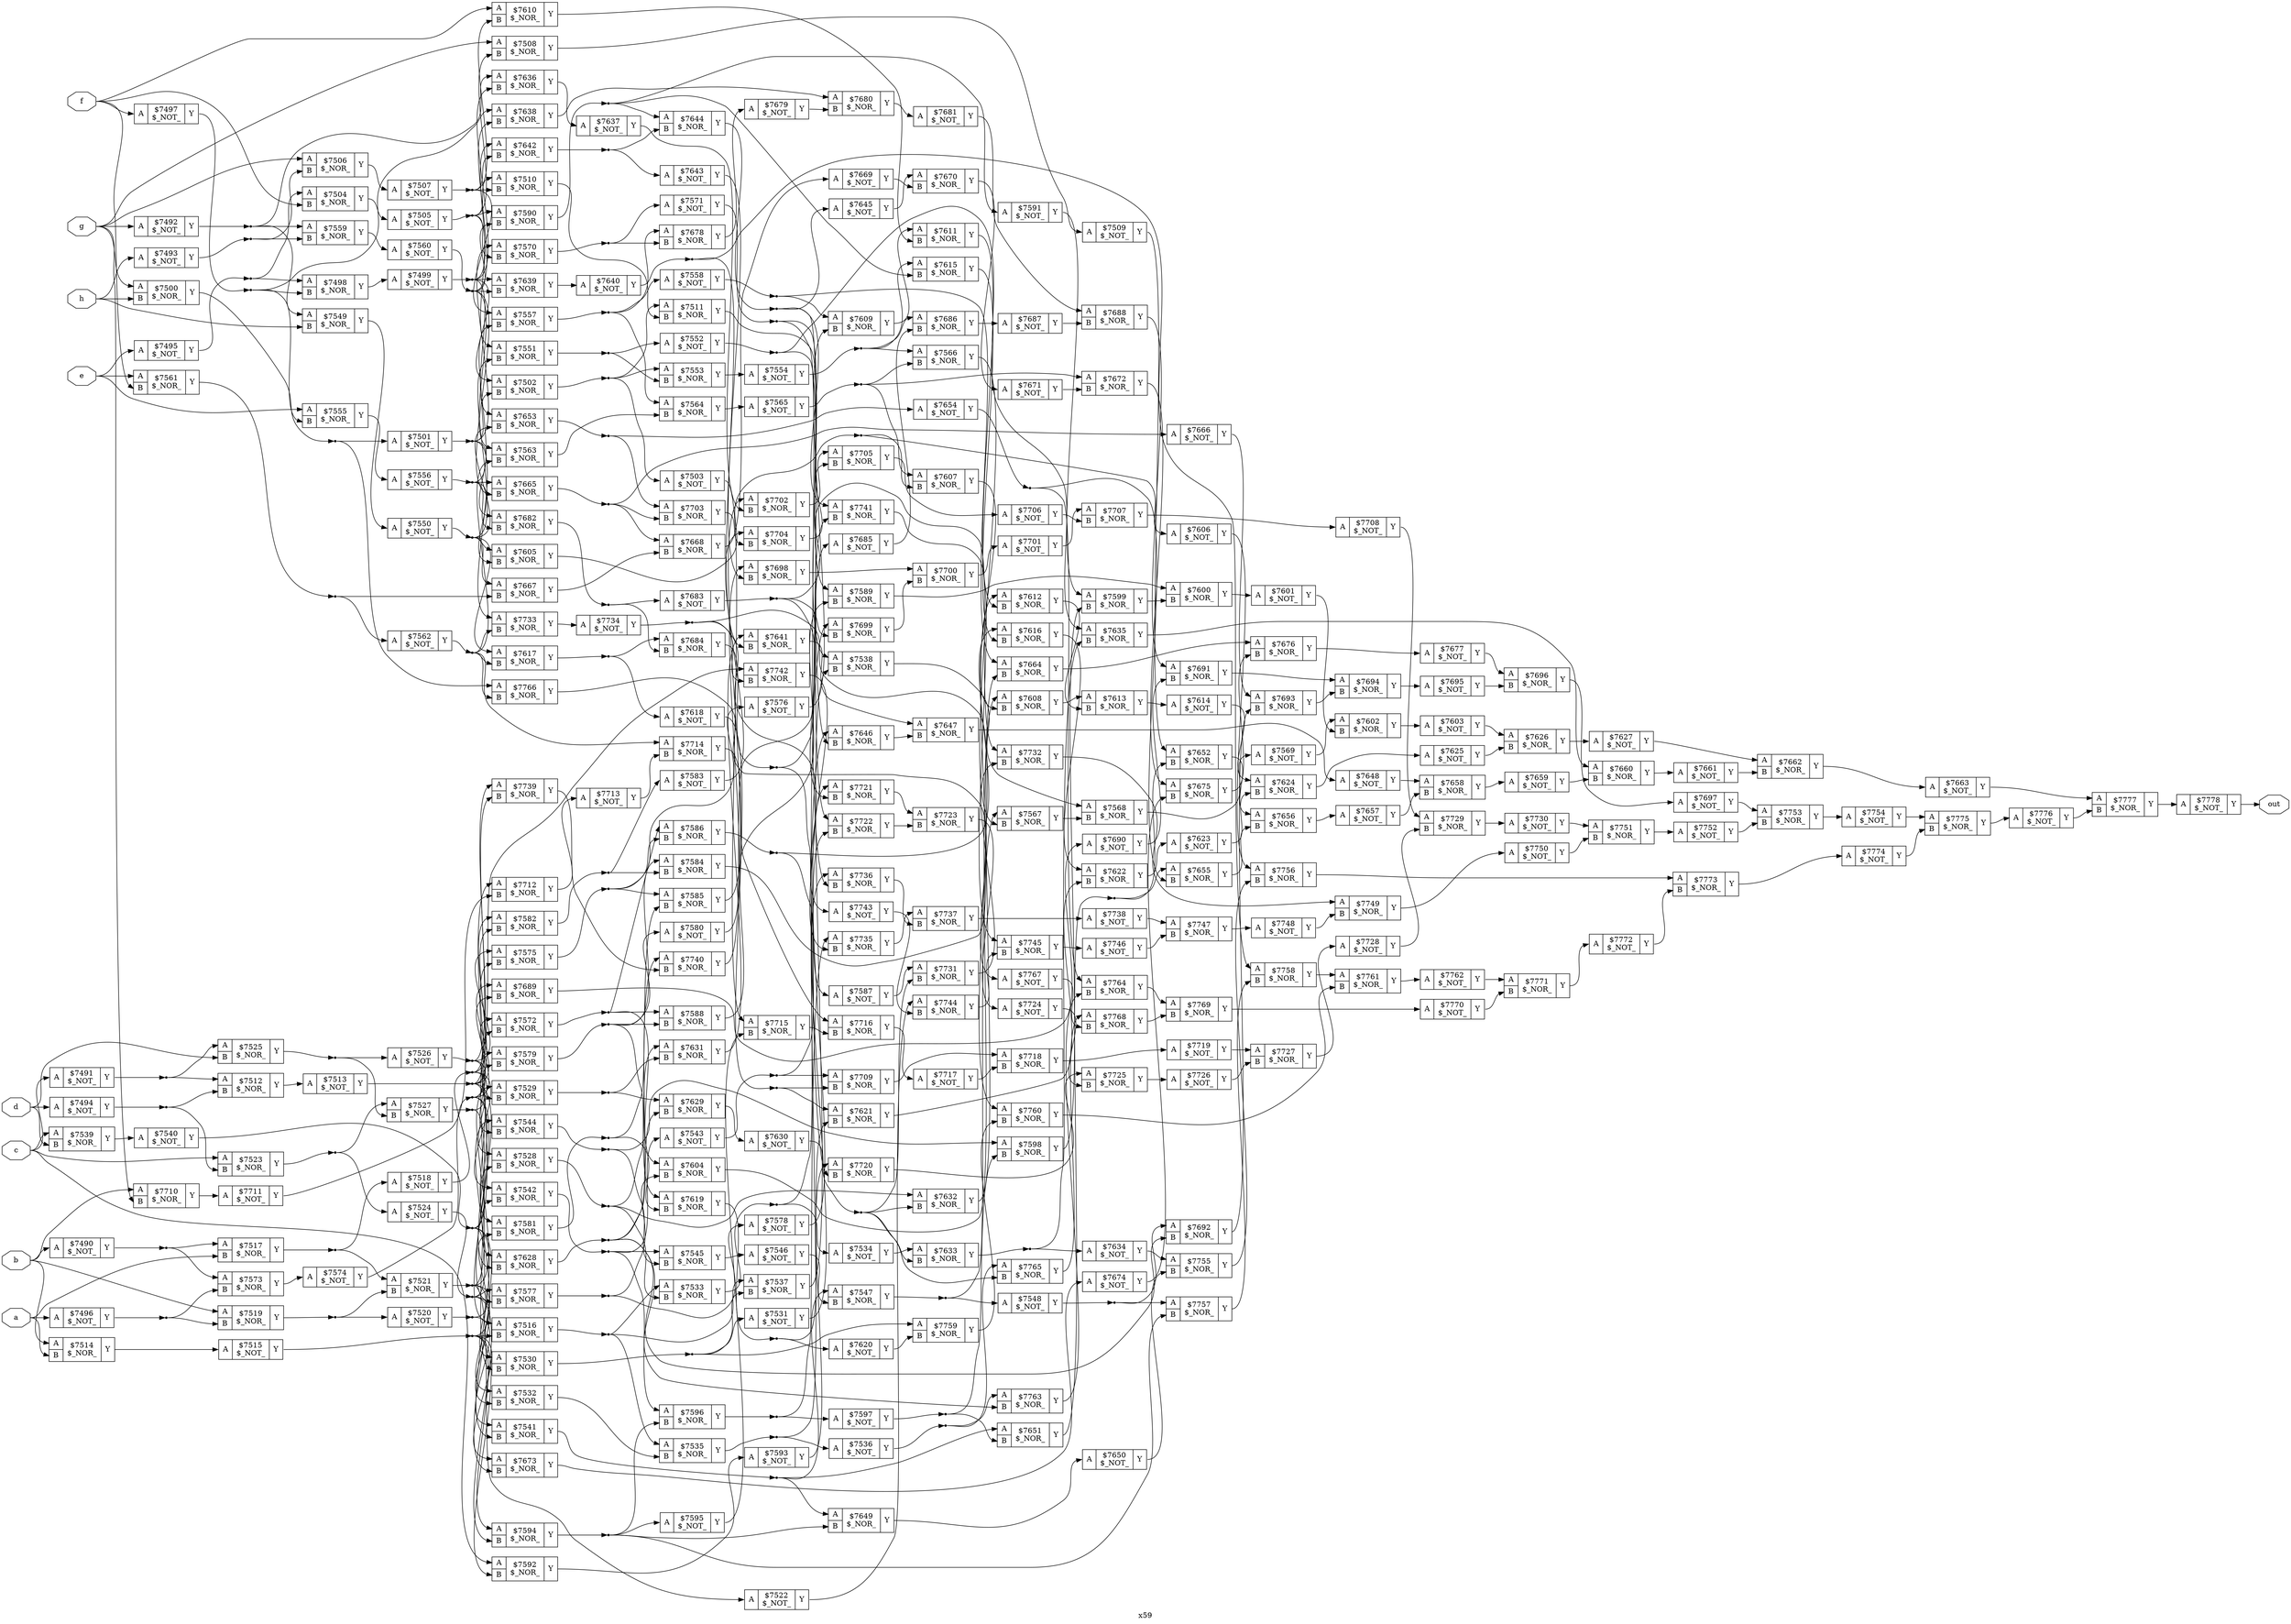 digraph "x59" {
label="x59";
rankdir="LR";
remincross=true;
n289 [ shape=octagon, label="a", color="black", fontcolor="black" ];
n290 [ shape=octagon, label="b", color="black", fontcolor="black" ];
n291 [ shape=octagon, label="c", color="black", fontcolor="black" ];
n292 [ shape=octagon, label="d", color="black", fontcolor="black" ];
n293 [ shape=octagon, label="e", color="black", fontcolor="black" ];
n294 [ shape=octagon, label="f", color="black", fontcolor="black" ];
n295 [ shape=octagon, label="g", color="black", fontcolor="black" ];
n296 [ shape=octagon, label="h", color="black", fontcolor="black" ];
n297 [ shape=octagon, label="out", color="black", fontcolor="black" ];
c300 [ shape=record, label="{{<p298> A}|$7490\n$_NOT_|{<p299> Y}}" ];
c301 [ shape=record, label="{{<p298> A}|$7491\n$_NOT_|{<p299> Y}}" ];
c302 [ shape=record, label="{{<p298> A}|$7492\n$_NOT_|{<p299> Y}}" ];
c303 [ shape=record, label="{{<p298> A}|$7493\n$_NOT_|{<p299> Y}}" ];
c304 [ shape=record, label="{{<p298> A}|$7494\n$_NOT_|{<p299> Y}}" ];
c305 [ shape=record, label="{{<p298> A}|$7495\n$_NOT_|{<p299> Y}}" ];
c306 [ shape=record, label="{{<p298> A}|$7496\n$_NOT_|{<p299> Y}}" ];
c307 [ shape=record, label="{{<p298> A}|$7497\n$_NOT_|{<p299> Y}}" ];
c309 [ shape=record, label="{{<p298> A|<p308> B}|$7498\n$_NOR_|{<p299> Y}}" ];
c310 [ shape=record, label="{{<p298> A}|$7499\n$_NOT_|{<p299> Y}}" ];
c311 [ shape=record, label="{{<p298> A|<p308> B}|$7500\n$_NOR_|{<p299> Y}}" ];
c312 [ shape=record, label="{{<p298> A}|$7501\n$_NOT_|{<p299> Y}}" ];
c313 [ shape=record, label="{{<p298> A|<p308> B}|$7502\n$_NOR_|{<p299> Y}}" ];
c314 [ shape=record, label="{{<p298> A}|$7503\n$_NOT_|{<p299> Y}}" ];
c315 [ shape=record, label="{{<p298> A|<p308> B}|$7504\n$_NOR_|{<p299> Y}}" ];
c316 [ shape=record, label="{{<p298> A}|$7505\n$_NOT_|{<p299> Y}}" ];
c317 [ shape=record, label="{{<p298> A|<p308> B}|$7506\n$_NOR_|{<p299> Y}}" ];
c318 [ shape=record, label="{{<p298> A}|$7507\n$_NOT_|{<p299> Y}}" ];
c319 [ shape=record, label="{{<p298> A|<p308> B}|$7508\n$_NOR_|{<p299> Y}}" ];
c320 [ shape=record, label="{{<p298> A}|$7509\n$_NOT_|{<p299> Y}}" ];
c321 [ shape=record, label="{{<p298> A|<p308> B}|$7510\n$_NOR_|{<p299> Y}}" ];
c322 [ shape=record, label="{{<p298> A|<p308> B}|$7511\n$_NOR_|{<p299> Y}}" ];
c323 [ shape=record, label="{{<p298> A|<p308> B}|$7512\n$_NOR_|{<p299> Y}}" ];
c324 [ shape=record, label="{{<p298> A}|$7513\n$_NOT_|{<p299> Y}}" ];
c325 [ shape=record, label="{{<p298> A|<p308> B}|$7514\n$_NOR_|{<p299> Y}}" ];
c326 [ shape=record, label="{{<p298> A}|$7515\n$_NOT_|{<p299> Y}}" ];
c327 [ shape=record, label="{{<p298> A|<p308> B}|$7516\n$_NOR_|{<p299> Y}}" ];
c328 [ shape=record, label="{{<p298> A|<p308> B}|$7517\n$_NOR_|{<p299> Y}}" ];
c329 [ shape=record, label="{{<p298> A}|$7518\n$_NOT_|{<p299> Y}}" ];
c330 [ shape=record, label="{{<p298> A|<p308> B}|$7519\n$_NOR_|{<p299> Y}}" ];
c331 [ shape=record, label="{{<p298> A}|$7520\n$_NOT_|{<p299> Y}}" ];
c332 [ shape=record, label="{{<p298> A|<p308> B}|$7521\n$_NOR_|{<p299> Y}}" ];
c333 [ shape=record, label="{{<p298> A}|$7522\n$_NOT_|{<p299> Y}}" ];
c334 [ shape=record, label="{{<p298> A|<p308> B}|$7523\n$_NOR_|{<p299> Y}}" ];
c335 [ shape=record, label="{{<p298> A}|$7524\n$_NOT_|{<p299> Y}}" ];
c336 [ shape=record, label="{{<p298> A|<p308> B}|$7525\n$_NOR_|{<p299> Y}}" ];
c337 [ shape=record, label="{{<p298> A}|$7526\n$_NOT_|{<p299> Y}}" ];
c338 [ shape=record, label="{{<p298> A|<p308> B}|$7527\n$_NOR_|{<p299> Y}}" ];
c339 [ shape=record, label="{{<p298> A|<p308> B}|$7528\n$_NOR_|{<p299> Y}}" ];
c340 [ shape=record, label="{{<p298> A|<p308> B}|$7529\n$_NOR_|{<p299> Y}}" ];
c341 [ shape=record, label="{{<p298> A|<p308> B}|$7530\n$_NOR_|{<p299> Y}}" ];
c342 [ shape=record, label="{{<p298> A}|$7531\n$_NOT_|{<p299> Y}}" ];
c343 [ shape=record, label="{{<p298> A|<p308> B}|$7532\n$_NOR_|{<p299> Y}}" ];
c344 [ shape=record, label="{{<p298> A|<p308> B}|$7533\n$_NOR_|{<p299> Y}}" ];
c345 [ shape=record, label="{{<p298> A}|$7534\n$_NOT_|{<p299> Y}}" ];
c346 [ shape=record, label="{{<p298> A|<p308> B}|$7535\n$_NOR_|{<p299> Y}}" ];
c347 [ shape=record, label="{{<p298> A}|$7536\n$_NOT_|{<p299> Y}}" ];
c348 [ shape=record, label="{{<p298> A|<p308> B}|$7537\n$_NOR_|{<p299> Y}}" ];
c349 [ shape=record, label="{{<p298> A|<p308> B}|$7538\n$_NOR_|{<p299> Y}}" ];
c350 [ shape=record, label="{{<p298> A|<p308> B}|$7539\n$_NOR_|{<p299> Y}}" ];
c351 [ shape=record, label="{{<p298> A}|$7540\n$_NOT_|{<p299> Y}}" ];
c352 [ shape=record, label="{{<p298> A|<p308> B}|$7541\n$_NOR_|{<p299> Y}}" ];
c353 [ shape=record, label="{{<p298> A|<p308> B}|$7542\n$_NOR_|{<p299> Y}}" ];
c354 [ shape=record, label="{{<p298> A}|$7543\n$_NOT_|{<p299> Y}}" ];
c355 [ shape=record, label="{{<p298> A|<p308> B}|$7544\n$_NOR_|{<p299> Y}}" ];
c356 [ shape=record, label="{{<p298> A|<p308> B}|$7545\n$_NOR_|{<p299> Y}}" ];
c357 [ shape=record, label="{{<p298> A}|$7546\n$_NOT_|{<p299> Y}}" ];
c358 [ shape=record, label="{{<p298> A|<p308> B}|$7547\n$_NOR_|{<p299> Y}}" ];
c359 [ shape=record, label="{{<p298> A}|$7548\n$_NOT_|{<p299> Y}}" ];
c360 [ shape=record, label="{{<p298> A|<p308> B}|$7549\n$_NOR_|{<p299> Y}}" ];
c361 [ shape=record, label="{{<p298> A}|$7550\n$_NOT_|{<p299> Y}}" ];
c362 [ shape=record, label="{{<p298> A|<p308> B}|$7551\n$_NOR_|{<p299> Y}}" ];
c363 [ shape=record, label="{{<p298> A}|$7552\n$_NOT_|{<p299> Y}}" ];
c364 [ shape=record, label="{{<p298> A|<p308> B}|$7553\n$_NOR_|{<p299> Y}}" ];
c365 [ shape=record, label="{{<p298> A}|$7554\n$_NOT_|{<p299> Y}}" ];
c366 [ shape=record, label="{{<p298> A|<p308> B}|$7555\n$_NOR_|{<p299> Y}}" ];
c367 [ shape=record, label="{{<p298> A}|$7556\n$_NOT_|{<p299> Y}}" ];
c368 [ shape=record, label="{{<p298> A|<p308> B}|$7557\n$_NOR_|{<p299> Y}}" ];
c369 [ shape=record, label="{{<p298> A}|$7558\n$_NOT_|{<p299> Y}}" ];
c370 [ shape=record, label="{{<p298> A|<p308> B}|$7559\n$_NOR_|{<p299> Y}}" ];
c371 [ shape=record, label="{{<p298> A}|$7560\n$_NOT_|{<p299> Y}}" ];
c372 [ shape=record, label="{{<p298> A|<p308> B}|$7561\n$_NOR_|{<p299> Y}}" ];
c373 [ shape=record, label="{{<p298> A}|$7562\n$_NOT_|{<p299> Y}}" ];
c374 [ shape=record, label="{{<p298> A|<p308> B}|$7563\n$_NOR_|{<p299> Y}}" ];
c375 [ shape=record, label="{{<p298> A|<p308> B}|$7564\n$_NOR_|{<p299> Y}}" ];
c376 [ shape=record, label="{{<p298> A}|$7565\n$_NOT_|{<p299> Y}}" ];
c377 [ shape=record, label="{{<p298> A|<p308> B}|$7566\n$_NOR_|{<p299> Y}}" ];
c378 [ shape=record, label="{{<p298> A|<p308> B}|$7567\n$_NOR_|{<p299> Y}}" ];
c379 [ shape=record, label="{{<p298> A|<p308> B}|$7568\n$_NOR_|{<p299> Y}}" ];
c380 [ shape=record, label="{{<p298> A}|$7569\n$_NOT_|{<p299> Y}}" ];
c381 [ shape=record, label="{{<p298> A|<p308> B}|$7570\n$_NOR_|{<p299> Y}}" ];
c382 [ shape=record, label="{{<p298> A}|$7571\n$_NOT_|{<p299> Y}}" ];
c383 [ shape=record, label="{{<p298> A|<p308> B}|$7572\n$_NOR_|{<p299> Y}}" ];
c384 [ shape=record, label="{{<p298> A|<p308> B}|$7573\n$_NOR_|{<p299> Y}}" ];
c385 [ shape=record, label="{{<p298> A}|$7574\n$_NOT_|{<p299> Y}}" ];
c386 [ shape=record, label="{{<p298> A|<p308> B}|$7575\n$_NOR_|{<p299> Y}}" ];
c387 [ shape=record, label="{{<p298> A}|$7576\n$_NOT_|{<p299> Y}}" ];
c388 [ shape=record, label="{{<p298> A|<p308> B}|$7577\n$_NOR_|{<p299> Y}}" ];
c389 [ shape=record, label="{{<p298> A}|$7578\n$_NOT_|{<p299> Y}}" ];
c390 [ shape=record, label="{{<p298> A|<p308> B}|$7579\n$_NOR_|{<p299> Y}}" ];
c391 [ shape=record, label="{{<p298> A}|$7580\n$_NOT_|{<p299> Y}}" ];
c392 [ shape=record, label="{{<p298> A|<p308> B}|$7581\n$_NOR_|{<p299> Y}}" ];
c393 [ shape=record, label="{{<p298> A|<p308> B}|$7582\n$_NOR_|{<p299> Y}}" ];
c394 [ shape=record, label="{{<p298> A}|$7583\n$_NOT_|{<p299> Y}}" ];
c395 [ shape=record, label="{{<p298> A|<p308> B}|$7584\n$_NOR_|{<p299> Y}}" ];
c396 [ shape=record, label="{{<p298> A|<p308> B}|$7585\n$_NOR_|{<p299> Y}}" ];
c397 [ shape=record, label="{{<p298> A|<p308> B}|$7586\n$_NOR_|{<p299> Y}}" ];
c398 [ shape=record, label="{{<p298> A}|$7587\n$_NOT_|{<p299> Y}}" ];
c399 [ shape=record, label="{{<p298> A|<p308> B}|$7588\n$_NOR_|{<p299> Y}}" ];
c400 [ shape=record, label="{{<p298> A|<p308> B}|$7589\n$_NOR_|{<p299> Y}}" ];
c401 [ shape=record, label="{{<p298> A|<p308> B}|$7590\n$_NOR_|{<p299> Y}}" ];
c402 [ shape=record, label="{{<p298> A}|$7591\n$_NOT_|{<p299> Y}}" ];
c403 [ shape=record, label="{{<p298> A|<p308> B}|$7592\n$_NOR_|{<p299> Y}}" ];
c404 [ shape=record, label="{{<p298> A}|$7593\n$_NOT_|{<p299> Y}}" ];
c405 [ shape=record, label="{{<p298> A|<p308> B}|$7594\n$_NOR_|{<p299> Y}}" ];
c406 [ shape=record, label="{{<p298> A}|$7595\n$_NOT_|{<p299> Y}}" ];
c407 [ shape=record, label="{{<p298> A|<p308> B}|$7596\n$_NOR_|{<p299> Y}}" ];
c408 [ shape=record, label="{{<p298> A}|$7597\n$_NOT_|{<p299> Y}}" ];
c409 [ shape=record, label="{{<p298> A|<p308> B}|$7598\n$_NOR_|{<p299> Y}}" ];
c410 [ shape=record, label="{{<p298> A|<p308> B}|$7599\n$_NOR_|{<p299> Y}}" ];
c411 [ shape=record, label="{{<p298> A|<p308> B}|$7600\n$_NOR_|{<p299> Y}}" ];
c412 [ shape=record, label="{{<p298> A}|$7601\n$_NOT_|{<p299> Y}}" ];
c413 [ shape=record, label="{{<p298> A|<p308> B}|$7602\n$_NOR_|{<p299> Y}}" ];
c414 [ shape=record, label="{{<p298> A}|$7603\n$_NOT_|{<p299> Y}}" ];
c415 [ shape=record, label="{{<p298> A|<p308> B}|$7604\n$_NOR_|{<p299> Y}}" ];
c416 [ shape=record, label="{{<p298> A|<p308> B}|$7605\n$_NOR_|{<p299> Y}}" ];
c417 [ shape=record, label="{{<p298> A}|$7606\n$_NOT_|{<p299> Y}}" ];
c418 [ shape=record, label="{{<p298> A|<p308> B}|$7607\n$_NOR_|{<p299> Y}}" ];
c419 [ shape=record, label="{{<p298> A|<p308> B}|$7608\n$_NOR_|{<p299> Y}}" ];
c420 [ shape=record, label="{{<p298> A|<p308> B}|$7609\n$_NOR_|{<p299> Y}}" ];
c421 [ shape=record, label="{{<p298> A|<p308> B}|$7610\n$_NOR_|{<p299> Y}}" ];
c422 [ shape=record, label="{{<p298> A|<p308> B}|$7611\n$_NOR_|{<p299> Y}}" ];
c423 [ shape=record, label="{{<p298> A|<p308> B}|$7612\n$_NOR_|{<p299> Y}}" ];
c424 [ shape=record, label="{{<p298> A|<p308> B}|$7613\n$_NOR_|{<p299> Y}}" ];
c425 [ shape=record, label="{{<p298> A}|$7614\n$_NOT_|{<p299> Y}}" ];
c426 [ shape=record, label="{{<p298> A|<p308> B}|$7615\n$_NOR_|{<p299> Y}}" ];
c427 [ shape=record, label="{{<p298> A|<p308> B}|$7616\n$_NOR_|{<p299> Y}}" ];
c428 [ shape=record, label="{{<p298> A|<p308> B}|$7617\n$_NOR_|{<p299> Y}}" ];
c429 [ shape=record, label="{{<p298> A}|$7618\n$_NOT_|{<p299> Y}}" ];
c430 [ shape=record, label="{{<p298> A|<p308> B}|$7619\n$_NOR_|{<p299> Y}}" ];
c431 [ shape=record, label="{{<p298> A}|$7620\n$_NOT_|{<p299> Y}}" ];
c432 [ shape=record, label="{{<p298> A|<p308> B}|$7621\n$_NOR_|{<p299> Y}}" ];
c433 [ shape=record, label="{{<p298> A|<p308> B}|$7622\n$_NOR_|{<p299> Y}}" ];
c434 [ shape=record, label="{{<p298> A}|$7623\n$_NOT_|{<p299> Y}}" ];
c435 [ shape=record, label="{{<p298> A|<p308> B}|$7624\n$_NOR_|{<p299> Y}}" ];
c436 [ shape=record, label="{{<p298> A}|$7625\n$_NOT_|{<p299> Y}}" ];
c437 [ shape=record, label="{{<p298> A|<p308> B}|$7626\n$_NOR_|{<p299> Y}}" ];
c438 [ shape=record, label="{{<p298> A}|$7627\n$_NOT_|{<p299> Y}}" ];
c439 [ shape=record, label="{{<p298> A|<p308> B}|$7628\n$_NOR_|{<p299> Y}}" ];
c440 [ shape=record, label="{{<p298> A|<p308> B}|$7629\n$_NOR_|{<p299> Y}}" ];
c441 [ shape=record, label="{{<p298> A}|$7630\n$_NOT_|{<p299> Y}}" ];
c442 [ shape=record, label="{{<p298> A|<p308> B}|$7631\n$_NOR_|{<p299> Y}}" ];
c443 [ shape=record, label="{{<p298> A|<p308> B}|$7632\n$_NOR_|{<p299> Y}}" ];
c444 [ shape=record, label="{{<p298> A|<p308> B}|$7633\n$_NOR_|{<p299> Y}}" ];
c445 [ shape=record, label="{{<p298> A}|$7634\n$_NOT_|{<p299> Y}}" ];
c446 [ shape=record, label="{{<p298> A|<p308> B}|$7635\n$_NOR_|{<p299> Y}}" ];
c447 [ shape=record, label="{{<p298> A|<p308> B}|$7636\n$_NOR_|{<p299> Y}}" ];
c448 [ shape=record, label="{{<p298> A}|$7637\n$_NOT_|{<p299> Y}}" ];
c449 [ shape=record, label="{{<p298> A|<p308> B}|$7638\n$_NOR_|{<p299> Y}}" ];
c450 [ shape=record, label="{{<p298> A|<p308> B}|$7639\n$_NOR_|{<p299> Y}}" ];
c451 [ shape=record, label="{{<p298> A}|$7640\n$_NOT_|{<p299> Y}}" ];
c452 [ shape=record, label="{{<p298> A|<p308> B}|$7641\n$_NOR_|{<p299> Y}}" ];
c453 [ shape=record, label="{{<p298> A|<p308> B}|$7642\n$_NOR_|{<p299> Y}}" ];
c454 [ shape=record, label="{{<p298> A}|$7643\n$_NOT_|{<p299> Y}}" ];
c455 [ shape=record, label="{{<p298> A|<p308> B}|$7644\n$_NOR_|{<p299> Y}}" ];
c456 [ shape=record, label="{{<p298> A}|$7645\n$_NOT_|{<p299> Y}}" ];
c457 [ shape=record, label="{{<p298> A|<p308> B}|$7646\n$_NOR_|{<p299> Y}}" ];
c458 [ shape=record, label="{{<p298> A|<p308> B}|$7647\n$_NOR_|{<p299> Y}}" ];
c459 [ shape=record, label="{{<p298> A}|$7648\n$_NOT_|{<p299> Y}}" ];
c460 [ shape=record, label="{{<p298> A|<p308> B}|$7649\n$_NOR_|{<p299> Y}}" ];
c461 [ shape=record, label="{{<p298> A}|$7650\n$_NOT_|{<p299> Y}}" ];
c462 [ shape=record, label="{{<p298> A|<p308> B}|$7651\n$_NOR_|{<p299> Y}}" ];
c463 [ shape=record, label="{{<p298> A|<p308> B}|$7652\n$_NOR_|{<p299> Y}}" ];
c464 [ shape=record, label="{{<p298> A|<p308> B}|$7653\n$_NOR_|{<p299> Y}}" ];
c465 [ shape=record, label="{{<p298> A}|$7654\n$_NOT_|{<p299> Y}}" ];
c466 [ shape=record, label="{{<p298> A|<p308> B}|$7655\n$_NOR_|{<p299> Y}}" ];
c467 [ shape=record, label="{{<p298> A|<p308> B}|$7656\n$_NOR_|{<p299> Y}}" ];
c468 [ shape=record, label="{{<p298> A}|$7657\n$_NOT_|{<p299> Y}}" ];
c469 [ shape=record, label="{{<p298> A|<p308> B}|$7658\n$_NOR_|{<p299> Y}}" ];
c470 [ shape=record, label="{{<p298> A}|$7659\n$_NOT_|{<p299> Y}}" ];
c471 [ shape=record, label="{{<p298> A|<p308> B}|$7660\n$_NOR_|{<p299> Y}}" ];
c472 [ shape=record, label="{{<p298> A}|$7661\n$_NOT_|{<p299> Y}}" ];
c473 [ shape=record, label="{{<p298> A|<p308> B}|$7662\n$_NOR_|{<p299> Y}}" ];
c474 [ shape=record, label="{{<p298> A}|$7663\n$_NOT_|{<p299> Y}}" ];
c475 [ shape=record, label="{{<p298> A|<p308> B}|$7664\n$_NOR_|{<p299> Y}}" ];
c476 [ shape=record, label="{{<p298> A|<p308> B}|$7665\n$_NOR_|{<p299> Y}}" ];
c477 [ shape=record, label="{{<p298> A}|$7666\n$_NOT_|{<p299> Y}}" ];
c478 [ shape=record, label="{{<p298> A|<p308> B}|$7667\n$_NOR_|{<p299> Y}}" ];
c479 [ shape=record, label="{{<p298> A|<p308> B}|$7668\n$_NOR_|{<p299> Y}}" ];
c480 [ shape=record, label="{{<p298> A}|$7669\n$_NOT_|{<p299> Y}}" ];
c481 [ shape=record, label="{{<p298> A|<p308> B}|$7670\n$_NOR_|{<p299> Y}}" ];
c482 [ shape=record, label="{{<p298> A}|$7671\n$_NOT_|{<p299> Y}}" ];
c483 [ shape=record, label="{{<p298> A|<p308> B}|$7672\n$_NOR_|{<p299> Y}}" ];
c484 [ shape=record, label="{{<p298> A|<p308> B}|$7673\n$_NOR_|{<p299> Y}}" ];
c485 [ shape=record, label="{{<p298> A}|$7674\n$_NOT_|{<p299> Y}}" ];
c486 [ shape=record, label="{{<p298> A|<p308> B}|$7675\n$_NOR_|{<p299> Y}}" ];
c487 [ shape=record, label="{{<p298> A|<p308> B}|$7676\n$_NOR_|{<p299> Y}}" ];
c488 [ shape=record, label="{{<p298> A}|$7677\n$_NOT_|{<p299> Y}}" ];
c489 [ shape=record, label="{{<p298> A|<p308> B}|$7678\n$_NOR_|{<p299> Y}}" ];
c490 [ shape=record, label="{{<p298> A}|$7679\n$_NOT_|{<p299> Y}}" ];
c491 [ shape=record, label="{{<p298> A|<p308> B}|$7680\n$_NOR_|{<p299> Y}}" ];
c492 [ shape=record, label="{{<p298> A}|$7681\n$_NOT_|{<p299> Y}}" ];
c493 [ shape=record, label="{{<p298> A|<p308> B}|$7682\n$_NOR_|{<p299> Y}}" ];
c494 [ shape=record, label="{{<p298> A}|$7683\n$_NOT_|{<p299> Y}}" ];
c495 [ shape=record, label="{{<p298> A|<p308> B}|$7684\n$_NOR_|{<p299> Y}}" ];
c496 [ shape=record, label="{{<p298> A}|$7685\n$_NOT_|{<p299> Y}}" ];
c497 [ shape=record, label="{{<p298> A|<p308> B}|$7686\n$_NOR_|{<p299> Y}}" ];
c498 [ shape=record, label="{{<p298> A}|$7687\n$_NOT_|{<p299> Y}}" ];
c499 [ shape=record, label="{{<p298> A|<p308> B}|$7688\n$_NOR_|{<p299> Y}}" ];
c500 [ shape=record, label="{{<p298> A|<p308> B}|$7689\n$_NOR_|{<p299> Y}}" ];
c501 [ shape=record, label="{{<p298> A}|$7690\n$_NOT_|{<p299> Y}}" ];
c502 [ shape=record, label="{{<p298> A|<p308> B}|$7691\n$_NOR_|{<p299> Y}}" ];
c503 [ shape=record, label="{{<p298> A|<p308> B}|$7692\n$_NOR_|{<p299> Y}}" ];
c504 [ shape=record, label="{{<p298> A|<p308> B}|$7693\n$_NOR_|{<p299> Y}}" ];
c505 [ shape=record, label="{{<p298> A|<p308> B}|$7694\n$_NOR_|{<p299> Y}}" ];
c506 [ shape=record, label="{{<p298> A}|$7695\n$_NOT_|{<p299> Y}}" ];
c507 [ shape=record, label="{{<p298> A|<p308> B}|$7696\n$_NOR_|{<p299> Y}}" ];
c508 [ shape=record, label="{{<p298> A}|$7697\n$_NOT_|{<p299> Y}}" ];
c509 [ shape=record, label="{{<p298> A|<p308> B}|$7698\n$_NOR_|{<p299> Y}}" ];
c510 [ shape=record, label="{{<p298> A|<p308> B}|$7699\n$_NOR_|{<p299> Y}}" ];
c511 [ shape=record, label="{{<p298> A|<p308> B}|$7700\n$_NOR_|{<p299> Y}}" ];
c512 [ shape=record, label="{{<p298> A}|$7701\n$_NOT_|{<p299> Y}}" ];
c513 [ shape=record, label="{{<p298> A|<p308> B}|$7702\n$_NOR_|{<p299> Y}}" ];
c514 [ shape=record, label="{{<p298> A|<p308> B}|$7703\n$_NOR_|{<p299> Y}}" ];
c515 [ shape=record, label="{{<p298> A|<p308> B}|$7704\n$_NOR_|{<p299> Y}}" ];
c516 [ shape=record, label="{{<p298> A|<p308> B}|$7705\n$_NOR_|{<p299> Y}}" ];
c517 [ shape=record, label="{{<p298> A}|$7706\n$_NOT_|{<p299> Y}}" ];
c518 [ shape=record, label="{{<p298> A|<p308> B}|$7707\n$_NOR_|{<p299> Y}}" ];
c519 [ shape=record, label="{{<p298> A}|$7708\n$_NOT_|{<p299> Y}}" ];
c520 [ shape=record, label="{{<p298> A|<p308> B}|$7709\n$_NOR_|{<p299> Y}}" ];
c521 [ shape=record, label="{{<p298> A|<p308> B}|$7710\n$_NOR_|{<p299> Y}}" ];
c522 [ shape=record, label="{{<p298> A}|$7711\n$_NOT_|{<p299> Y}}" ];
c523 [ shape=record, label="{{<p298> A|<p308> B}|$7712\n$_NOR_|{<p299> Y}}" ];
c524 [ shape=record, label="{{<p298> A}|$7713\n$_NOT_|{<p299> Y}}" ];
c525 [ shape=record, label="{{<p298> A|<p308> B}|$7714\n$_NOR_|{<p299> Y}}" ];
c526 [ shape=record, label="{{<p298> A|<p308> B}|$7715\n$_NOR_|{<p299> Y}}" ];
c527 [ shape=record, label="{{<p298> A|<p308> B}|$7716\n$_NOR_|{<p299> Y}}" ];
c528 [ shape=record, label="{{<p298> A}|$7717\n$_NOT_|{<p299> Y}}" ];
c529 [ shape=record, label="{{<p298> A|<p308> B}|$7718\n$_NOR_|{<p299> Y}}" ];
c530 [ shape=record, label="{{<p298> A}|$7719\n$_NOT_|{<p299> Y}}" ];
c531 [ shape=record, label="{{<p298> A|<p308> B}|$7720\n$_NOR_|{<p299> Y}}" ];
c532 [ shape=record, label="{{<p298> A|<p308> B}|$7721\n$_NOR_|{<p299> Y}}" ];
c533 [ shape=record, label="{{<p298> A|<p308> B}|$7722\n$_NOR_|{<p299> Y}}" ];
c534 [ shape=record, label="{{<p298> A|<p308> B}|$7723\n$_NOR_|{<p299> Y}}" ];
c535 [ shape=record, label="{{<p298> A}|$7724\n$_NOT_|{<p299> Y}}" ];
c536 [ shape=record, label="{{<p298> A|<p308> B}|$7725\n$_NOR_|{<p299> Y}}" ];
c537 [ shape=record, label="{{<p298> A}|$7726\n$_NOT_|{<p299> Y}}" ];
c538 [ shape=record, label="{{<p298> A|<p308> B}|$7727\n$_NOR_|{<p299> Y}}" ];
c539 [ shape=record, label="{{<p298> A}|$7728\n$_NOT_|{<p299> Y}}" ];
c540 [ shape=record, label="{{<p298> A|<p308> B}|$7729\n$_NOR_|{<p299> Y}}" ];
c541 [ shape=record, label="{{<p298> A}|$7730\n$_NOT_|{<p299> Y}}" ];
c542 [ shape=record, label="{{<p298> A|<p308> B}|$7731\n$_NOR_|{<p299> Y}}" ];
c543 [ shape=record, label="{{<p298> A|<p308> B}|$7732\n$_NOR_|{<p299> Y}}" ];
c544 [ shape=record, label="{{<p298> A|<p308> B}|$7733\n$_NOR_|{<p299> Y}}" ];
c545 [ shape=record, label="{{<p298> A}|$7734\n$_NOT_|{<p299> Y}}" ];
c546 [ shape=record, label="{{<p298> A|<p308> B}|$7735\n$_NOR_|{<p299> Y}}" ];
c547 [ shape=record, label="{{<p298> A|<p308> B}|$7736\n$_NOR_|{<p299> Y}}" ];
c548 [ shape=record, label="{{<p298> A|<p308> B}|$7737\n$_NOR_|{<p299> Y}}" ];
c549 [ shape=record, label="{{<p298> A}|$7738\n$_NOT_|{<p299> Y}}" ];
c550 [ shape=record, label="{{<p298> A|<p308> B}|$7739\n$_NOR_|{<p299> Y}}" ];
c551 [ shape=record, label="{{<p298> A|<p308> B}|$7740\n$_NOR_|{<p299> Y}}" ];
c552 [ shape=record, label="{{<p298> A|<p308> B}|$7741\n$_NOR_|{<p299> Y}}" ];
c553 [ shape=record, label="{{<p298> A|<p308> B}|$7742\n$_NOR_|{<p299> Y}}" ];
c554 [ shape=record, label="{{<p298> A}|$7743\n$_NOT_|{<p299> Y}}" ];
c555 [ shape=record, label="{{<p298> A|<p308> B}|$7744\n$_NOR_|{<p299> Y}}" ];
c556 [ shape=record, label="{{<p298> A|<p308> B}|$7745\n$_NOR_|{<p299> Y}}" ];
c557 [ shape=record, label="{{<p298> A}|$7746\n$_NOT_|{<p299> Y}}" ];
c558 [ shape=record, label="{{<p298> A|<p308> B}|$7747\n$_NOR_|{<p299> Y}}" ];
c559 [ shape=record, label="{{<p298> A}|$7748\n$_NOT_|{<p299> Y}}" ];
c560 [ shape=record, label="{{<p298> A|<p308> B}|$7749\n$_NOR_|{<p299> Y}}" ];
c561 [ shape=record, label="{{<p298> A}|$7750\n$_NOT_|{<p299> Y}}" ];
c562 [ shape=record, label="{{<p298> A|<p308> B}|$7751\n$_NOR_|{<p299> Y}}" ];
c563 [ shape=record, label="{{<p298> A}|$7752\n$_NOT_|{<p299> Y}}" ];
c564 [ shape=record, label="{{<p298> A|<p308> B}|$7753\n$_NOR_|{<p299> Y}}" ];
c565 [ shape=record, label="{{<p298> A}|$7754\n$_NOT_|{<p299> Y}}" ];
c566 [ shape=record, label="{{<p298> A|<p308> B}|$7755\n$_NOR_|{<p299> Y}}" ];
c567 [ shape=record, label="{{<p298> A|<p308> B}|$7756\n$_NOR_|{<p299> Y}}" ];
c568 [ shape=record, label="{{<p298> A|<p308> B}|$7757\n$_NOR_|{<p299> Y}}" ];
c569 [ shape=record, label="{{<p298> A|<p308> B}|$7758\n$_NOR_|{<p299> Y}}" ];
c570 [ shape=record, label="{{<p298> A|<p308> B}|$7759\n$_NOR_|{<p299> Y}}" ];
c571 [ shape=record, label="{{<p298> A|<p308> B}|$7760\n$_NOR_|{<p299> Y}}" ];
c572 [ shape=record, label="{{<p298> A|<p308> B}|$7761\n$_NOR_|{<p299> Y}}" ];
c573 [ shape=record, label="{{<p298> A}|$7762\n$_NOT_|{<p299> Y}}" ];
c574 [ shape=record, label="{{<p298> A|<p308> B}|$7763\n$_NOR_|{<p299> Y}}" ];
c575 [ shape=record, label="{{<p298> A|<p308> B}|$7764\n$_NOR_|{<p299> Y}}" ];
c576 [ shape=record, label="{{<p298> A|<p308> B}|$7765\n$_NOR_|{<p299> Y}}" ];
c577 [ shape=record, label="{{<p298> A|<p308> B}|$7766\n$_NOR_|{<p299> Y}}" ];
c578 [ shape=record, label="{{<p298> A}|$7767\n$_NOT_|{<p299> Y}}" ];
c579 [ shape=record, label="{{<p298> A|<p308> B}|$7768\n$_NOR_|{<p299> Y}}" ];
c580 [ shape=record, label="{{<p298> A|<p308> B}|$7769\n$_NOR_|{<p299> Y}}" ];
c581 [ shape=record, label="{{<p298> A}|$7770\n$_NOT_|{<p299> Y}}" ];
c582 [ shape=record, label="{{<p298> A|<p308> B}|$7771\n$_NOR_|{<p299> Y}}" ];
c583 [ shape=record, label="{{<p298> A}|$7772\n$_NOT_|{<p299> Y}}" ];
c584 [ shape=record, label="{{<p298> A|<p308> B}|$7773\n$_NOR_|{<p299> Y}}" ];
c585 [ shape=record, label="{{<p298> A}|$7774\n$_NOT_|{<p299> Y}}" ];
c586 [ shape=record, label="{{<p298> A|<p308> B}|$7775\n$_NOR_|{<p299> Y}}" ];
c587 [ shape=record, label="{{<p298> A}|$7776\n$_NOT_|{<p299> Y}}" ];
c588 [ shape=record, label="{{<p298> A|<p308> B}|$7777\n$_NOR_|{<p299> Y}}" ];
c589 [ shape=record, label="{{<p298> A}|$7778\n$_NOT_|{<p299> Y}}" ];
c391:p299:e -> c509:p298:w [color="black", label=""];
c400:p299:e -> c411:p298:w [color="black", label=""];
c481:p299:e -> c482:p298:w [color="black", label=""];
c482:p299:e -> c483:p308:w [color="black", label=""];
c483:p299:e -> c486:p298:w [color="black", label=""];
c484:p299:e -> c485:p298:w [color="black", label=""];
c485:p299:e -> c486:p308:w [color="black", label=""];
c486:p299:e -> c487:p308:w [color="black", label=""];
c487:p299:e -> c488:p298:w [color="black", label=""];
c488:p299:e -> c507:p298:w [color="black", label=""];
c489:p299:e -> c490:p298:w [color="black", label=""];
c490:p299:e -> c491:p308:w [color="black", label=""];
n11 [ shape=point ];
c300:p299:e -> n11:w [color="black", label=""];
n11:e -> c328:p298:w [color="black", label=""];
n11:e -> c384:p298:w [color="black", label=""];
n110 [ shape=point ];
c310:p299:e -> n110:w [color="black", label=""];
n110:e -> c313:p298:w [color="black", label=""];
n110:e -> c447:p308:w [color="black", label=""];
n110:e -> c450:p298:w [color="black", label=""];
n110:e -> c453:p298:w [color="black", label=""];
n110:e -> c464:p298:w [color="black", label=""];
c491:p299:e -> c492:p298:w [color="black", label=""];
c492:p299:e -> c499:p298:w [color="black", label=""];
n113 [ shape=point ];
c493:p299:e -> n113:w [color="black", label=""];
n113:e -> c494:p298:w [color="black", label=""];
n113:e -> c495:p308:w [color="black", label=""];
n114 [ shape=point ];
c494:p299:e -> n114:w [color="black", label=""];
n114:e -> c510:p308:w [color="black", label=""];
n114:e -> c532:p308:w [color="black", label=""];
n114:e -> c543:p298:w [color="black", label=""];
n115 [ shape=point ];
c495:p299:e -> n115:w [color="black", label=""];
n115:e -> c496:p298:w [color="black", label=""];
n115:e -> c531:p308:w [color="black", label=""];
c496:p299:e -> c497:p308:w [color="black", label=""];
c497:p299:e -> c498:p298:w [color="black", label=""];
c498:p299:e -> c499:p308:w [color="black", label=""];
c499:p299:e -> c502:p298:w [color="black", label=""];
n12 [ shape=point ];
c401:p299:e -> n12:w [color="black", label=""];
n12:e -> c402:p298:w [color="black", label=""];
n12:e -> c426:p308:w [color="black", label=""];
n12:e -> c455:p298:w [color="black", label=""];
c500:p299:e -> c501:p298:w [color="black", label=""];
n121 [ shape=point ];
c311:p299:e -> n121:w [color="black", label=""];
n121:e -> c312:p298:w [color="black", label=""];
n121:e -> c577:p298:w [color="black", label=""];
c501:p299:e -> c502:p308:w [color="black", label=""];
c502:p299:e -> c505:p298:w [color="black", label=""];
c503:p299:e -> c504:p308:w [color="black", label=""];
c504:p299:e -> c505:p308:w [color="black", label=""];
c505:p299:e -> c506:p298:w [color="black", label=""];
c506:p299:e -> c507:p308:w [color="black", label=""];
c507:p299:e -> c508:p298:w [color="black", label=""];
c508:p299:e -> c564:p298:w [color="black", label=""];
c402:p299:e -> c410:p298:w [color="black", label=""];
c509:p299:e -> c511:p298:w [color="black", label=""];
c510:p299:e -> c511:p308:w [color="black", label=""];
n132 [ shape=point ];
c312:p299:e -> n132:w [color="black", label=""];
n132:e -> c313:p308:w [color="black", label=""];
n132:e -> c381:p298:w [color="black", label=""];
n132:e -> c493:p298:w [color="black", label=""];
n132:e -> c544:p298:w [color="black", label=""];
c511:p299:e -> c512:p298:w [color="black", label=""];
c512:p299:e -> c518:p298:w [color="black", label=""];
c513:p299:e -> c516:p298:w [color="black", label=""];
c514:p299:e -> c515:p308:w [color="black", label=""];
c515:p299:e -> c516:p308:w [color="black", label=""];
c516:p299:e -> c517:p298:w [color="black", label=""];
c517:p299:e -> c518:p308:w [color="black", label=""];
c403:p299:e -> c404:p298:w [color="black", label=""];
c518:p299:e -> c519:p298:w [color="black", label=""];
c519:p299:e -> c540:p298:w [color="black", label=""];
c520:p299:e -> c529:p298:w [color="black", label=""];
n143 [ shape=point ];
c313:p299:e -> n143:w [color="black", label=""];
n143:e -> c314:p298:w [color="black", label=""];
n143:e -> c322:p298:w [color="black", label=""];
n143:e -> c364:p298:w [color="black", label=""];
c521:p299:e -> c522:p298:w [color="black", label=""];
c522:p299:e -> c523:p308:w [color="black", label=""];
c523:p299:e -> c524:p298:w [color="black", label=""];
c524:p299:e -> c525:p308:w [color="black", label=""];
c525:p299:e -> c527:p298:w [color="black", label=""];
c526:p299:e -> c527:p308:w [color="black", label=""];
c404:p299:e -> c531:p298:w [color="black", label=""];
c527:p299:e -> c528:p298:w [color="black", label=""];
c528:p299:e -> c529:p308:w [color="black", label=""];
c529:p299:e -> c530:p298:w [color="black", label=""];
c530:p299:e -> c538:p298:w [color="black", label=""];
c314:p299:e -> c526:p298:w [color="black", label=""];
c531:p299:e -> c536:p298:w [color="black", label=""];
c532:p299:e -> c534:p298:w [color="black", label=""];
c533:p299:e -> c534:p308:w [color="black", label=""];
c534:p299:e -> c535:p298:w [color="black", label=""];
c535:p299:e -> c536:p308:w [color="black", label=""];
n16 [ shape=point ];
c405:p299:e -> n16:w [color="black", label=""];
n16:e -> c406:p298:w [color="black", label=""];
n16:e -> c407:p308:w [color="black", label=""];
n16:e -> c460:p308:w [color="black", label=""];
n16:e -> c568:p308:w [color="black", label=""];
c536:p299:e -> c537:p298:w [color="black", label=""];
c537:p299:e -> c538:p308:w [color="black", label=""];
c538:p299:e -> c539:p298:w [color="black", label=""];
c539:p299:e -> c540:p308:w [color="black", label=""];
c540:p299:e -> c541:p298:w [color="black", label=""];
c315:p299:e -> c316:p298:w [color="black", label=""];
c541:p299:e -> c562:p298:w [color="black", label=""];
c542:p299:e -> c543:p308:w [color="black", label=""];
c543:p299:e -> c560:p298:w [color="black", label=""];
c544:p299:e -> c545:p298:w [color="black", label=""];
c406:p299:e -> c526:p308:w [color="black", label=""];
n170 [ shape=point ];
c545:p299:e -> n170:w [color="black", label=""];
n170:e -> c546:p308:w [color="black", label=""];
n170:e -> c553:p308:w [color="black", label=""];
n170:e -> c571:p298:w [color="black", label=""];
c546:p299:e -> c548:p298:w [color="black", label=""];
c547:p299:e -> c548:p308:w [color="black", label=""];
c548:p299:e -> c549:p298:w [color="black", label=""];
c549:p299:e -> c558:p298:w [color="black", label=""];
c550:p299:e -> c551:p308:w [color="black", label=""];
n176 [ shape=point ];
c316:p299:e -> n176:w [color="black", label=""];
n176:e -> c319:p308:w [color="black", label=""];
n176:e -> c321:p298:w [color="black", label=""];
n176:e -> c362:p298:w [color="black", label=""];
n176:e -> c381:p308:w [color="black", label=""];
n176:e -> c401:p298:w [color="black", label=""];
c551:p299:e -> c552:p308:w [color="black", label=""];
c552:p299:e -> c556:p298:w [color="black", label=""];
c553:p299:e -> c554:p298:w [color="black", label=""];
n18 [ shape=point ];
c407:p299:e -> n18:w [color="black", label=""];
n18:e -> c408:p298:w [color="black", label=""];
n18:e -> c546:p298:w [color="black", label=""];
c554:p299:e -> c555:p308:w [color="black", label=""];
c555:p299:e -> c556:p308:w [color="black", label=""];
c556:p299:e -> c557:p298:w [color="black", label=""];
c557:p299:e -> c558:p308:w [color="black", label=""];
c558:p299:e -> c559:p298:w [color="black", label=""];
c559:p299:e -> c560:p308:w [color="black", label=""];
c560:p299:e -> c561:p298:w [color="black", label=""];
c317:p299:e -> c318:p298:w [color="black", label=""];
c561:p299:e -> c562:p308:w [color="black", label=""];
c562:p299:e -> c563:p298:w [color="black", label=""];
n19 [ shape=point ];
c408:p299:e -> n19:w [color="black", label=""];
n19:e -> c409:p308:w [color="black", label=""];
n19:e -> c462:p308:w [color="black", label=""];
c563:p299:e -> c564:p308:w [color="black", label=""];
c564:p299:e -> c565:p298:w [color="black", label=""];
c565:p299:e -> c586:p298:w [color="black", label=""];
c566:p299:e -> c567:p308:w [color="black", label=""];
c567:p299:e -> c584:p298:w [color="black", label=""];
c568:p299:e -> c569:p308:w [color="black", label=""];
c569:p299:e -> c572:p298:w [color="black", label=""];
c570:p299:e -> c571:p308:w [color="black", label=""];
n198 [ shape=point ];
c318:p299:e -> n198:w [color="black", label=""];
n198:e -> c321:p308:w [color="black", label=""];
n198:e -> c368:p298:w [color="black", label=""];
n198:e -> c421:p308:w [color="black", label=""];
n198:e -> c453:p308:w [color="black", label=""];
c571:p299:e -> c572:p308:w [color="black", label=""];
n2 [ shape=point ];
c392:p299:e -> n2:w [color="black", label=""];
n2:e -> c396:p308:w [color="black", label=""];
n2:e -> c430:p308:w [color="black", label=""];
c409:p299:e -> c410:p308:w [color="black", label=""];
c572:p299:e -> c573:p298:w [color="black", label=""];
c573:p299:e -> c582:p298:w [color="black", label=""];
c574:p299:e -> c575:p308:w [color="black", label=""];
c575:p299:e -> c580:p298:w [color="black", label=""];
c576:p299:e -> c579:p298:w [color="black", label=""];
c577:p299:e -> c578:p298:w [color="black", label=""];
c578:p299:e -> c579:p308:w [color="black", label=""];
c579:p299:e -> c580:p308:w [color="black", label=""];
c580:p299:e -> c581:p298:w [color="black", label=""];
c319:p299:e -> c320:p298:w [color="black", label=""];
c410:p299:e -> c411:p308:w [color="black", label=""];
c581:p299:e -> c582:p308:w [color="black", label=""];
c582:p299:e -> c583:p298:w [color="black", label=""];
c583:p299:e -> c584:p308:w [color="black", label=""];
c584:p299:e -> c585:p298:w [color="black", label=""];
c585:p299:e -> c586:p308:w [color="black", label=""];
c586:p299:e -> c587:p298:w [color="black", label=""];
c587:p299:e -> c588:p308:w [color="black", label=""];
c588:p299:e -> c589:p298:w [color="black", label=""];
c320:p299:e -> c463:p298:w [color="black", label=""];
c321:p299:e -> c322:p308:w [color="black", label=""];
n22 [ shape=point ];
c301:p299:e -> n22:w [color="black", label=""];
n22:e -> c323:p298:w [color="black", label=""];
n22:e -> c336:p298:w [color="black", label=""];
c322:p299:e -> c349:p298:w [color="black", label=""];
c323:p299:e -> c324:p298:w [color="black", label=""];
n222 [ shape=point ];
c324:p299:e -> n222:w [color="black", label=""];
n222:e -> c327:p298:w [color="black", label=""];
n222:e -> c383:p298:w [color="black", label=""];
n222:e -> c392:p298:w [color="black", label=""];
n222:e -> c393:p298:w [color="black", label=""];
n222:e -> c500:p298:w [color="black", label=""];
n222:e -> c553:p298:w [color="black", label=""];
c325:p299:e -> c326:p298:w [color="black", label=""];
n224 [ shape=point ];
c326:p299:e -> n224:w [color="black", label=""];
n224:e -> c327:p308:w [color="black", label=""];
n224:e -> c355:p298:w [color="black", label=""];
n224:e -> c403:p308:w [color="black", label=""];
n224:e -> c405:p298:w [color="black", label=""];
n224:e -> c484:p298:w [color="black", label=""];
n225 [ shape=point ];
c327:p299:e -> n225:w [color="black", label=""];
n225:e -> c344:p298:w [color="black", label=""];
n225:e -> c346:p298:w [color="black", label=""];
n225:e -> c348:p298:w [color="black", label=""];
n226 [ shape=point ];
c328:p299:e -> n226:w [color="black", label=""];
n226:e -> c329:p298:w [color="black", label=""];
n226:e -> c332:p298:w [color="black", label=""];
n227 [ shape=point ];
c329:p299:e -> n227:w [color="black", label=""];
n227:e -> c339:p298:w [color="black", label=""];
n227:e -> c353:p298:w [color="black", label=""];
n227:e -> c393:p308:w [color="black", label=""];
n227:e -> c550:p298:w [color="black", label=""];
n228 [ shape=point ];
c330:p299:e -> n228:w [color="black", label=""];
n228:e -> c331:p298:w [color="black", label=""];
n228:e -> c332:p308:w [color="black", label=""];
n229 [ shape=point ];
c331:p299:e -> n229:w [color="black", label=""];
n229:e -> c352:p298:w [color="black", label=""];
n229:e -> c392:p308:w [color="black", label=""];
c411:p299:e -> c412:p298:w [color="black", label=""];
n230 [ shape=point ];
c332:p299:e -> n230:w [color="black", label=""];
n230:e -> c333:p298:w [color="black", label=""];
n230:e -> c340:p298:w [color="black", label=""];
n230:e -> c341:p298:w [color="black", label=""];
n230:e -> c343:p298:w [color="black", label=""];
n230:e -> c383:p308:w [color="black", label=""];
c333:p299:e -> c555:p298:w [color="black", label=""];
n232 [ shape=point ];
c334:p299:e -> n232:w [color="black", label=""];
n232:e -> c335:p298:w [color="black", label=""];
n232:e -> c338:p298:w [color="black", label=""];
n233 [ shape=point ];
c335:p299:e -> n233:w [color="black", label=""];
n233:e -> c339:p308:w [color="black", label=""];
n233:e -> c343:p308:w [color="black", label=""];
n233:e -> c388:p298:w [color="black", label=""];
n233:e -> c405:p308:w [color="black", label=""];
n234 [ shape=point ];
c336:p299:e -> n234:w [color="black", label=""];
n234:e -> c337:p298:w [color="black", label=""];
n234:e -> c338:p308:w [color="black", label=""];
n235 [ shape=point ];
c337:p299:e -> n235:w [color="black", label=""];
n235:e -> c340:p308:w [color="black", label=""];
n235:e -> c355:p308:w [color="black", label=""];
n235:e -> c386:p298:w [color="black", label=""];
n235:e -> c550:p308:w [color="black", label=""];
n236 [ shape=point ];
c338:p299:e -> n236:w [color="black", label=""];
n236:e -> c341:p308:w [color="black", label=""];
n236:e -> c390:p298:w [color="black", label=""];
n237 [ shape=point ];
c339:p299:e -> n237:w [color="black", label=""];
n237:e -> c344:p308:w [color="black", label=""];
n237:e -> c442:p298:w [color="black", label=""];
n237:e -> c443:p298:w [color="black", label=""];
n238 [ shape=point ];
c340:p299:e -> n238:w [color="black", label=""];
n238:e -> c440:p298:w [color="black", label=""];
n238:e -> c442:p308:w [color="black", label=""];
n239 [ shape=point ];
c341:p299:e -> n239:w [color="black", label=""];
n239:e -> c342:p298:w [color="black", label=""];
n239:e -> c348:p308:w [color="black", label=""];
n239:e -> c570:p298:w [color="black", label=""];
c412:p299:e -> c413:p308:w [color="black", label=""];
c342:p299:e -> c547:p298:w [color="black", label=""];
c343:p299:e -> c346:p308:w [color="black", label=""];
n242 [ shape=point ];
c344:p299:e -> n242:w [color="black", label=""];
n242:e -> c345:p298:w [color="black", label=""];
n242:e -> c510:p298:w [color="black", label=""];
c345:p299:e -> c444:p298:w [color="black", label=""];
n244 [ shape=point ];
c346:p299:e -> n244:w [color="black", label=""];
n244:e -> c347:p298:w [color="black", label=""];
n244:e -> c457:p298:w [color="black", label=""];
n245 [ shape=point ];
c347:p299:e -> n245:w [color="black", label=""];
n245:e -> c574:p298:w [color="black", label=""];
n245:e -> c576:p298:w [color="black", label=""];
c348:p299:e -> c349:p308:w [color="black", label=""];
c349:p299:e -> c379:p298:w [color="black", label=""];
c350:p299:e -> c351:p298:w [color="black", label=""];
n249 [ shape=point ];
c351:p299:e -> n249:w [color="black", label=""];
n249:e -> c352:p308:w [color="black", label=""];
n249:e -> c353:p308:w [color="black", label=""];
n249:e -> c439:p298:w [color="black", label=""];
n249:e -> c484:p308:w [color="black", label=""];
n249:e -> c523:p298:w [color="black", label=""];
c413:p299:e -> c414:p298:w [color="black", label=""];
n250 [ shape=point ];
c352:p299:e -> n250:w [color="black", label=""];
n250:e -> c358:p298:w [color="black", label=""];
n250:e -> c460:p298:w [color="black", label=""];
n250:e -> c462:p298:w [color="black", label=""];
n251 [ shape=point ];
c353:p299:e -> n251:w [color="black", label=""];
n251:e -> c354:p298:w [color="black", label=""];
n251:e -> c356:p298:w [color="black", label=""];
n251:e -> c407:p298:w [color="black", label=""];
n252 [ shape=point ];
c354:p299:e -> n252:w [color="black", label=""];
n252:e -> c520:p298:w [color="black", label=""];
n252:e -> c532:p298:w [color="black", label=""];
n253 [ shape=point ];
c355:p299:e -> n253:w [color="black", label=""];
n253:e -> c356:p308:w [color="black", label=""];
n253:e -> c409:p298:w [color="black", label=""];
c356:p299:e -> c357:p298:w [color="black", label=""];
c357:p299:e -> c358:p308:w [color="black", label=""];
n256 [ shape=point ];
c358:p299:e -> n256:w [color="black", label=""];
n256:e -> c359:p298:w [color="black", label=""];
n256:e -> c378:p298:w [color="black", label=""];
n257 [ shape=point ];
c359:p299:e -> n257:w [color="black", label=""];
n257:e -> c503:p298:w [color="black", label=""];
n257:e -> c568:p298:w [color="black", label=""];
c360:p299:e -> c361:p298:w [color="black", label=""];
n259 [ shape=point ];
c361:p299:e -> n259:w [color="black", label=""];
n259:e -> c362:p308:w [color="black", label=""];
n259:e -> c416:p298:w [color="black", label=""];
n259:e -> c428:p298:w [color="black", label=""];
n259:e -> c464:p308:w [color="black", label=""];
n259:e -> c478:p298:w [color="black", label=""];
c414:p299:e -> c437:p298:w [color="black", label=""];
n260 [ shape=point ];
c362:p299:e -> n260:w [color="black", label=""];
n260:e -> c363:p298:w [color="black", label=""];
n260:e -> c364:p308:w [color="black", label=""];
n261 [ shape=point ];
c363:p299:e -> n261:w [color="black", label=""];
n261:e -> c446:p298:w [color="black", label=""];
n261:e -> c533:p298:w [color="black", label=""];
c364:p299:e -> c365:p298:w [color="black", label=""];
n263 [ shape=point ];
c365:p299:e -> n263:w [color="black", label=""];
n263:e -> c377:p298:w [color="black", label=""];
n263:e -> c426:p298:w [color="black", label=""];
n263:e -> c497:p298:w [color="black", label=""];
c366:p299:e -> c367:p298:w [color="black", label=""];
n265 [ shape=point ];
c367:p299:e -> n265:w [color="black", label=""];
n265:e -> c368:p308:w [color="black", label=""];
n265:e -> c416:p308:w [color="black", label=""];
n265:e -> c476:p298:w [color="black", label=""];
n265:e -> c493:p308:w [color="black", label=""];
n266 [ shape=point ];
c368:p299:e -> n266:w [color="black", label=""];
n266:e -> c369:p298:w [color="black", label=""];
n266:e -> c375:p298:w [color="black", label=""];
n266:e -> c489:p298:w [color="black", label=""];
n267 [ shape=point ];
c369:p299:e -> n267:w [color="black", label=""];
n267:e -> c420:p298:w [color="black", label=""];
n267:e -> c475:p298:w [color="black", label=""];
c370:p299:e -> c371:p298:w [color="black", label=""];
n269 [ shape=point ];
c371:p299:e -> n269:w [color="black", label=""];
n269:e -> c374:p298:w [color="black", label=""];
n269:e -> c401:p308:w [color="black", label=""];
n269:e -> c449:p308:w [color="black", label=""];
n269:e -> c450:p308:w [color="black", label=""];
n269:e -> c476:p308:w [color="black", label=""];
c415:p299:e -> c419:p298:w [color="black", label=""];
n270 [ shape=point ];
c372:p299:e -> n270:w [color="black", label=""];
n270:e -> c373:p298:w [color="black", label=""];
n270:e -> c478:p308:w [color="black", label=""];
n271 [ shape=point ];
c373:p299:e -> n271:w [color="black", label=""];
n271:e -> c374:p308:w [color="black", label=""];
n271:e -> c428:p308:w [color="black", label=""];
n271:e -> c525:p298:w [color="black", label=""];
n271:e -> c544:p308:w [color="black", label=""];
n271:e -> c577:p308:w [color="black", label=""];
c374:p299:e -> c375:p308:w [color="black", label=""];
c375:p299:e -> c376:p298:w [color="black", label=""];
n274 [ shape=point ];
c376:p299:e -> n274:w [color="black", label=""];
n274:e -> c377:p308:w [color="black", label=""];
n274:e -> c418:p298:w [color="black", label=""];
n274:e -> c483:p298:w [color="black", label=""];
c377:p299:e -> c378:p308:w [color="black", label=""];
c378:p299:e -> c379:p308:w [color="black", label=""];
c379:p299:e -> c380:p298:w [color="black", label=""];
c380:p299:e -> c413:p298:w [color="black", label=""];
n279 [ shape=point ];
c381:p299:e -> n279:w [color="black", label=""];
n279:e -> c382:p298:w [color="black", label=""];
n279:e -> c489:p308:w [color="black", label=""];
n28 [ shape=point ];
c416:p299:e -> n28:w [color="black", label=""];
n28:e -> c417:p298:w [color="black", label=""];
n28:e -> c418:p308:w [color="black", label=""];
n280 [ shape=point ];
c382:p299:e -> n280:w [color="black", label=""];
n280:e -> c400:p298:w [color="black", label=""];
n280:e -> c547:p308:w [color="black", label=""];
n281 [ shape=point ];
c383:p299:e -> n281:w [color="black", label=""];
n281:e -> c397:p298:w [color="black", label=""];
n281:e -> c399:p298:w [color="black", label=""];
n281:e -> c415:p298:w [color="black", label=""];
c384:p299:e -> c385:p298:w [color="black", label=""];
n283 [ shape=point ];
c385:p299:e -> n283:w [color="black", label=""];
n283:e -> c386:p308:w [color="black", label=""];
n283:e -> c388:p308:w [color="black", label=""];
n283:e -> c390:p308:w [color="black", label=""];
n283:e -> c439:p308:w [color="black", label=""];
n283:e -> c500:p308:w [color="black", label=""];
n284 [ shape=point ];
c386:p299:e -> n284:w [color="black", label=""];
n284:e -> c387:p298:w [color="black", label=""];
n284:e -> c396:p298:w [color="black", label=""];
n284:e -> c397:p308:w [color="black", label=""];
c387:p299:e -> c420:p308:w [color="black", label=""];
n286 [ shape=point ];
c388:p299:e -> n286:w [color="black", label=""];
n286:e -> c389:p298:w [color="black", label=""];
n286:e -> c415:p308:w [color="black", label=""];
c389:p299:e -> c533:p308:w [color="black", label=""];
n288 [ shape=point ];
c390:p299:e -> n288:w [color="black", label=""];
n288:e -> c391:p298:w [color="black", label=""];
n288:e -> c395:p298:w [color="black", label=""];
n288:e -> c399:p308:w [color="black", label=""];
n288:e -> c430:p298:w [color="black", label=""];
n289:e -> c306:p298:w [color="black", label=""];
n289:e -> c325:p308:w [color="black", label=""];
n289:e -> c328:p308:w [color="black", label=""];
c417:p299:e -> c567:p298:w [color="black", label=""];
n290:e -> c300:p298:w [color="black", label=""];
n290:e -> c325:p298:w [color="black", label=""];
n290:e -> c330:p298:w [color="black", label=""];
n290:e -> c521:p298:w [color="black", label=""];
n291:e -> c301:p298:w [color="black", label=""];
n291:e -> c334:p298:w [color="black", label=""];
n291:e -> c350:p298:w [color="black", label=""];
n291:e -> c403:p298:w [color="black", label=""];
n292:e -> c304:p298:w [color="black", label=""];
n292:e -> c336:p308:w [color="black", label=""];
n292:e -> c350:p308:w [color="black", label=""];
n293:e -> c305:p298:w [color="black", label=""];
n293:e -> c366:p298:w [color="black", label=""];
n293:e -> c372:p298:w [color="black", label=""];
n294:e -> c307:p298:w [color="black", label=""];
n294:e -> c315:p308:w [color="black", label=""];
n294:e -> c372:p308:w [color="black", label=""];
n294:e -> c421:p298:w [color="black", label=""];
n295:e -> c302:p298:w [color="black", label=""];
n295:e -> c311:p298:w [color="black", label=""];
n295:e -> c317:p298:w [color="black", label=""];
n295:e -> c319:p298:w [color="black", label=""];
n295:e -> c521:p308:w [color="black", label=""];
n296:e -> c303:p298:w [color="black", label=""];
n296:e -> c311:p308:w [color="black", label=""];
n296:e -> c360:p308:w [color="black", label=""];
c589:p299:e -> n297:w [color="black", label=""];
n3 [ shape=point ];
c393:p299:e -> n3:w [color="black", label=""];
n3:e -> c394:p298:w [color="black", label=""];
n3:e -> c395:p308:w [color="black", label=""];
c418:p299:e -> c419:p308:w [color="black", label=""];
c419:p299:e -> c424:p298:w [color="black", label=""];
c420:p299:e -> c422:p298:w [color="black", label=""];
n33 [ shape=point ];
c302:p299:e -> n33:w [color="black", label=""];
n33:e -> c360:p298:w [color="black", label=""];
n33:e -> c370:p298:w [color="black", label=""];
n33:e -> c447:p298:w [color="black", label=""];
c421:p299:e -> c422:p308:w [color="black", label=""];
c422:p299:e -> c423:p308:w [color="black", label=""];
c423:p299:e -> c424:p308:w [color="black", label=""];
c424:p299:e -> c425:p298:w [color="black", label=""];
c425:p299:e -> c435:p298:w [color="black", label=""];
c426:p299:e -> c427:p308:w [color="black", label=""];
c394:p299:e -> c515:p298:w [color="black", label=""];
c427:p299:e -> c433:p298:w [color="black", label=""];
n41 [ shape=point ];
c428:p299:e -> n41:w [color="black", label=""];
n41:e -> c429:p298:w [color="black", label=""];
n41:e -> c495:p298:w [color="black", label=""];
n42 [ shape=point ];
c429:p299:e -> n42:w [color="black", label=""];
n42:e -> c432:p298:w [color="black", label=""];
n42:e -> c520:p308:w [color="black", label=""];
n43 [ shape=point ];
c430:p299:e -> n43:w [color="black", label=""];
n43:e -> c431:p298:w [color="black", label=""];
n43:e -> c432:p308:w [color="black", label=""];
n44 [ shape=point ];
c303:p299:e -> n44:w [color="black", label=""];
n44:e -> c317:p308:w [color="black", label=""];
n44:e -> c370:p308:w [color="black", label=""];
c431:p299:e -> c570:p308:w [color="black", label=""];
c432:p299:e -> c433:p308:w [color="black", label=""];
c433:p299:e -> c434:p298:w [color="black", label=""];
c434:p299:e -> c435:p308:w [color="black", label=""];
c435:p299:e -> c436:p298:w [color="black", label=""];
c395:p299:e -> c423:p298:w [color="black", label=""];
c436:p299:e -> c437:p308:w [color="black", label=""];
c437:p299:e -> c438:p298:w [color="black", label=""];
c438:p299:e -> c473:p298:w [color="black", label=""];
n53 [ shape=point ];
c439:p299:e -> n53:w [color="black", label=""];
n53:e -> c440:p308:w [color="black", label=""];
n53:e -> c503:p308:w [color="black", label=""];
n53:e -> c551:p298:w [color="black", label=""];
n53:e -> c574:p308:w [color="black", label=""];
c440:p299:e -> c441:p298:w [color="black", label=""];
n55 [ shape=point ];
c304:p299:e -> n55:w [color="black", label=""];
n55:e -> c323:p308:w [color="black", label=""];
n55:e -> c334:p308:w [color="black", label=""];
n56 [ shape=point ];
c441:p299:e -> n56:w [color="black", label=""];
n56:e -> c443:p308:w [color="black", label=""];
n56:e -> c444:p308:w [color="black", label=""];
n56:e -> c542:p308:w [color="black", label=""];
n56:e -> c576:p308:w [color="black", label=""];
c442:p299:e -> c452:p298:w [color="black", label=""];
c443:p299:e -> c475:p308:w [color="black", label=""];
n59 [ shape=point ];
c444:p299:e -> n59:w [color="black", label=""];
n59:e -> c445:p298:w [color="black", label=""];
n59:e -> c446:p308:w [color="black", label=""];
c396:p299:e -> c513:p298:w [color="black", label=""];
c445:p299:e -> c566:p298:w [color="black", label=""];
c446:p299:e -> c471:p298:w [color="black", label=""];
c447:p299:e -> c448:p298:w [color="black", label=""];
c448:p299:e -> c513:p308:w [color="black", label=""];
c449:p299:e -> c491:p298:w [color="black", label=""];
c450:p299:e -> c451:p298:w [color="black", label=""];
n66 [ shape=point ];
c305:p299:e -> n66:w [color="black", label=""];
n66:e -> c309:p298:w [color="black", label=""];
n66:e -> c315:p298:w [color="black", label=""];
n67 [ shape=point ];
c451:p299:e -> n67:w [color="black", label=""];
n67:e -> c452:p308:w [color="black", label=""];
n67:e -> c569:p298:w [color="black", label=""];
c452:p299:e -> c458:p298:w [color="black", label=""];
n69 [ shape=point ];
c453:p299:e -> n69:w [color="black", label=""];
n69:e -> c454:p298:w [color="black", label=""];
n69:e -> c455:p308:w [color="black", label=""];
n7 [ shape=point ];
c397:p299:e -> n7:w [color="black", label=""];
n7:e -> c398:p298:w [color="black", label=""];
n7:e -> c427:p298:w [color="black", label=""];
c454:p299:e -> c509:p308:w [color="black", label=""];
n71 [ shape=point ];
c455:p299:e -> n71:w [color="black", label=""];
n71:e -> c456:p298:w [color="black", label=""];
n71:e -> c457:p308:w [color="black", label=""];
n71:e -> c552:p298:w [color="black", label=""];
c456:p299:e -> c481:p298:w [color="black", label=""];
c457:p299:e -> c458:p308:w [color="black", label=""];
c458:p299:e -> c459:p298:w [color="black", label=""];
c459:p299:e -> c469:p298:w [color="black", label=""];
c460:p299:e -> c461:p298:w [color="black", label=""];
n77 [ shape=point ];
c306:p299:e -> n77:w [color="black", label=""];
n77:e -> c330:p308:w [color="black", label=""];
n77:e -> c384:p308:w [color="black", label=""];
c461:p299:e -> c566:p308:w [color="black", label=""];
n79 [ shape=point ];
c462:p299:e -> n79:w [color="black", label=""];
n79:e -> c463:p308:w [color="black", label=""];
n79:e -> c466:p298:w [color="black", label=""];
c398:p299:e -> c542:p298:w [color="black", label=""];
c463:p299:e -> c467:p298:w [color="black", label=""];
n81 [ shape=point ];
c464:p299:e -> n81:w [color="black", label=""];
n81:e -> c465:p298:w [color="black", label=""];
n81:e -> c514:p298:w [color="black", label=""];
n82 [ shape=point ];
c465:p299:e -> n82:w [color="black", label=""];
n82:e -> c466:p308:w [color="black", label=""];
n82:e -> c575:p298:w [color="black", label=""];
c466:p299:e -> c467:p308:w [color="black", label=""];
c467:p299:e -> c468:p298:w [color="black", label=""];
c468:p299:e -> c469:p308:w [color="black", label=""];
c469:p299:e -> c470:p298:w [color="black", label=""];
c470:p299:e -> c471:p308:w [color="black", label=""];
n88 [ shape=point ];
c307:p299:e -> n88:w [color="black", label=""];
n88:e -> c309:p308:w [color="black", label=""];
n88:e -> c366:p308:w [color="black", label=""];
n88:e -> c449:p298:w [color="black", label=""];
c471:p299:e -> c472:p298:w [color="black", label=""];
c399:p299:e -> c400:p308:w [color="black", label=""];
c472:p299:e -> c473:p308:w [color="black", label=""];
c473:p299:e -> c474:p298:w [color="black", label=""];
c474:p299:e -> c588:p298:w [color="black", label=""];
c475:p299:e -> c487:p298:w [color="black", label=""];
n94 [ shape=point ];
c476:p299:e -> n94:w [color="black", label=""];
n94:e -> c477:p298:w [color="black", label=""];
n94:e -> c479:p298:w [color="black", label=""];
n94:e -> c514:p308:w [color="black", label=""];
c477:p299:e -> c504:p298:w [color="black", label=""];
c478:p299:e -> c479:p308:w [color="black", label=""];
c479:p299:e -> c480:p298:w [color="black", label=""];
c480:p299:e -> c481:p308:w [color="black", label=""];
c309:p299:e -> c310:p298:w [color="black", label=""];
}
